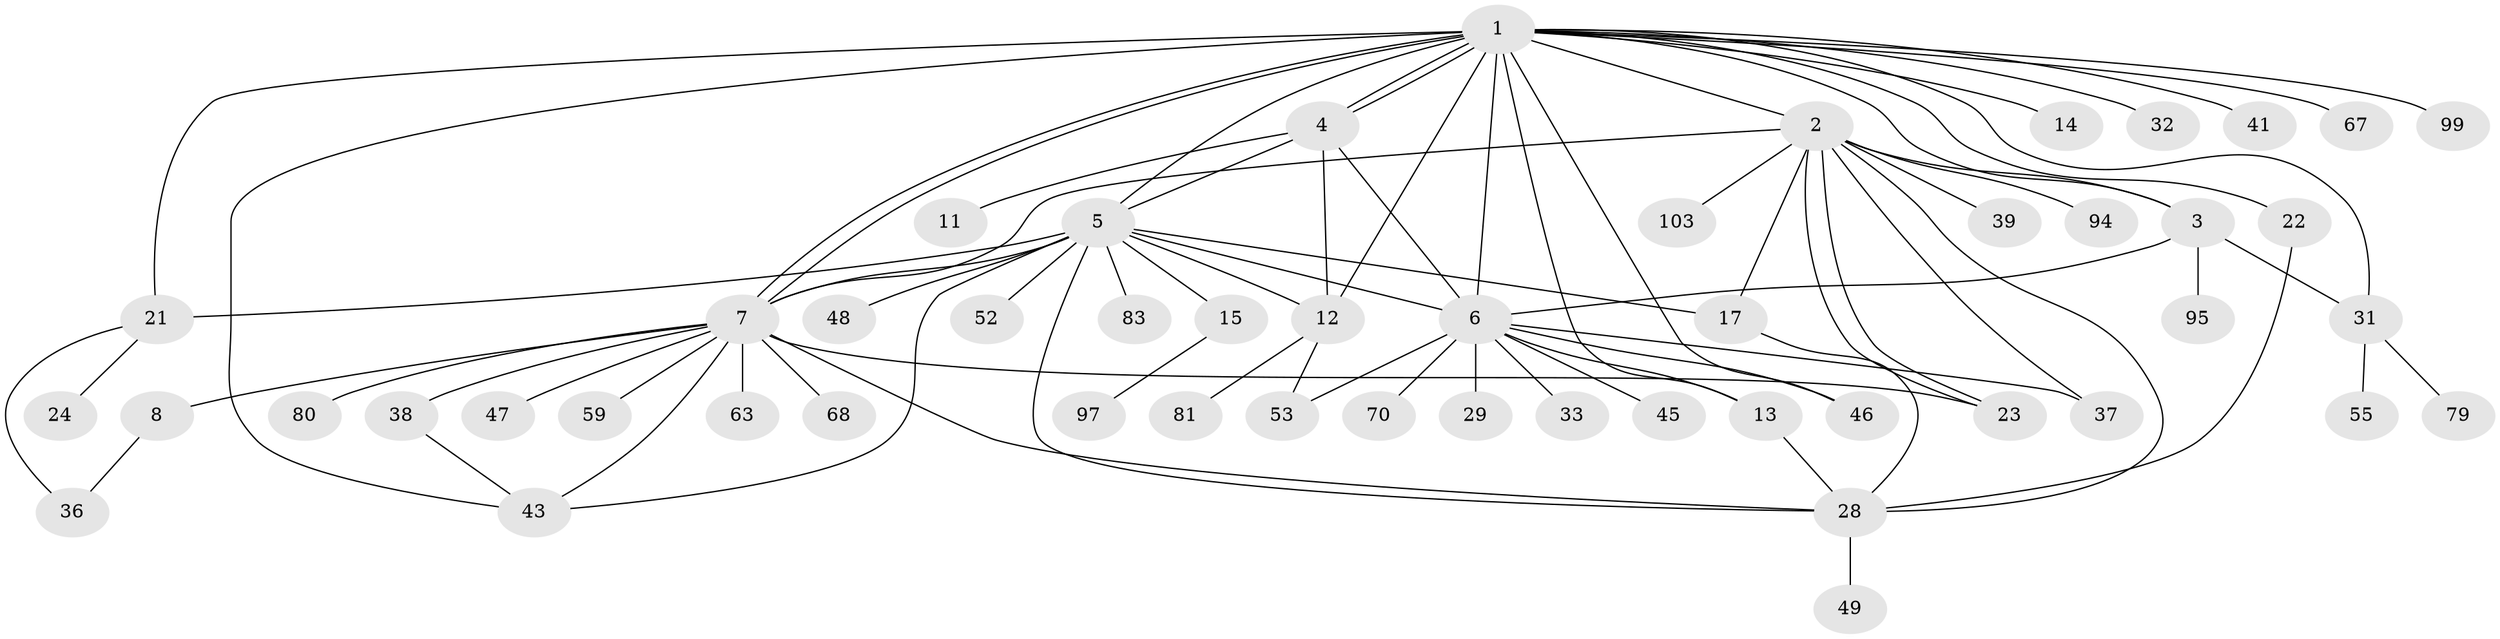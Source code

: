 // original degree distribution, {21: 0.009708737864077669, 11: 0.009708737864077669, 5: 0.038834951456310676, 10: 0.019417475728155338, 17: 0.009708737864077669, 9: 0.019417475728155338, 2: 0.30097087378640774, 3: 0.05825242718446602, 1: 0.42718446601941745, 4: 0.05825242718446602, 6: 0.02912621359223301, 8: 0.009708737864077669, 7: 0.009708737864077669}
// Generated by graph-tools (version 1.1) at 2025/14/03/09/25 04:14:29]
// undirected, 51 vertices, 79 edges
graph export_dot {
graph [start="1"]
  node [color=gray90,style=filled];
  1 [super="+40"];
  2;
  3;
  4 [super="+90+85+78+16"];
  5 [super="+54+27+30+9"];
  6 [super="+26+62"];
  7 [super="+18+71+25+58+61"];
  8;
  11;
  12 [super="+60+91"];
  13 [super="+66"];
  14;
  15 [super="+64+35"];
  17 [super="+51"];
  21 [super="+77+73"];
  22 [super="+75+34"];
  23;
  24;
  28 [super="+89+92+56"];
  29;
  31 [super="+42+98"];
  32;
  33;
  36;
  37 [super="+72"];
  38;
  39;
  41 [super="+69"];
  43;
  45 [super="+87"];
  46;
  47;
  48;
  49 [super="+74"];
  52;
  53;
  55;
  59 [super="+93"];
  63;
  67;
  68;
  70;
  79;
  80 [super="+86"];
  81;
  83 [super="+84"];
  94;
  95;
  97;
  99;
  103;
  1 -- 2;
  1 -- 3;
  1 -- 4 [weight=2];
  1 -- 4;
  1 -- 5;
  1 -- 6;
  1 -- 7 [weight=3];
  1 -- 7;
  1 -- 12;
  1 -- 13;
  1 -- 14;
  1 -- 22;
  1 -- 31;
  1 -- 32;
  1 -- 41;
  1 -- 46;
  1 -- 67;
  1 -- 99;
  1 -- 43;
  1 -- 21;
  2 -- 3;
  2 -- 17;
  2 -- 23;
  2 -- 23;
  2 -- 28;
  2 -- 37;
  2 -- 39;
  2 -- 94;
  2 -- 103;
  2 -- 7;
  3 -- 95;
  3 -- 31;
  3 -- 6;
  4 -- 5 [weight=2];
  4 -- 11;
  4 -- 12;
  4 -- 6;
  5 -- 15;
  5 -- 21 [weight=2];
  5 -- 48;
  5 -- 52;
  5 -- 83;
  5 -- 12 [weight=2];
  5 -- 7 [weight=3];
  5 -- 17;
  5 -- 43;
  5 -- 6;
  5 -- 28 [weight=2];
  6 -- 29;
  6 -- 33;
  6 -- 45;
  6 -- 46;
  6 -- 70;
  6 -- 53;
  6 -- 13;
  6 -- 37;
  7 -- 8;
  7 -- 59;
  7 -- 68;
  7 -- 38;
  7 -- 47;
  7 -- 80;
  7 -- 23 [weight=2];
  7 -- 43;
  7 -- 63;
  7 -- 28;
  8 -- 36;
  12 -- 81;
  12 -- 53;
  13 -- 28;
  15 -- 97;
  17 -- 28 [weight=2];
  21 -- 24;
  21 -- 36;
  22 -- 28;
  28 -- 49;
  31 -- 55;
  31 -- 79;
  38 -- 43;
}
